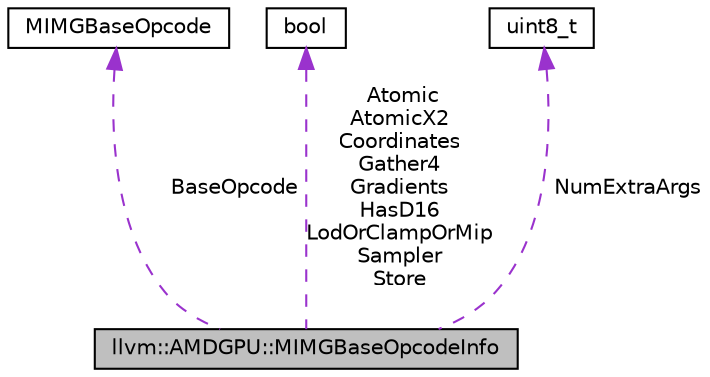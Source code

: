 digraph "llvm::AMDGPU::MIMGBaseOpcodeInfo"
{
 // LATEX_PDF_SIZE
  bgcolor="transparent";
  edge [fontname="Helvetica",fontsize="10",labelfontname="Helvetica",labelfontsize="10"];
  node [fontname="Helvetica",fontsize="10",shape="box"];
  Node1 [label="llvm::AMDGPU::MIMGBaseOpcodeInfo",height=0.2,width=0.4,color="black", fillcolor="grey75", style="filled", fontcolor="black",tooltip=" "];
  Node2 -> Node1 [dir="back",color="darkorchid3",fontsize="10",style="dashed",label=" BaseOpcode" ,fontname="Helvetica"];
  Node2 [label="MIMGBaseOpcode",height=0.2,width=0.4,color="black",tooltip=" "];
  Node3 -> Node1 [dir="back",color="darkorchid3",fontsize="10",style="dashed",label=" Atomic\nAtomicX2\nCoordinates\nGather4\nGradients\nHasD16\nLodOrClampOrMip\nSampler\nStore" ,fontname="Helvetica"];
  Node3 [label="bool",height=0.2,width=0.4,color="black",URL="$classbool.html",tooltip=" "];
  Node4 -> Node1 [dir="back",color="darkorchid3",fontsize="10",style="dashed",label=" NumExtraArgs" ,fontname="Helvetica"];
  Node4 [label="uint8_t",height=0.2,width=0.4,color="black",tooltip=" "];
}
